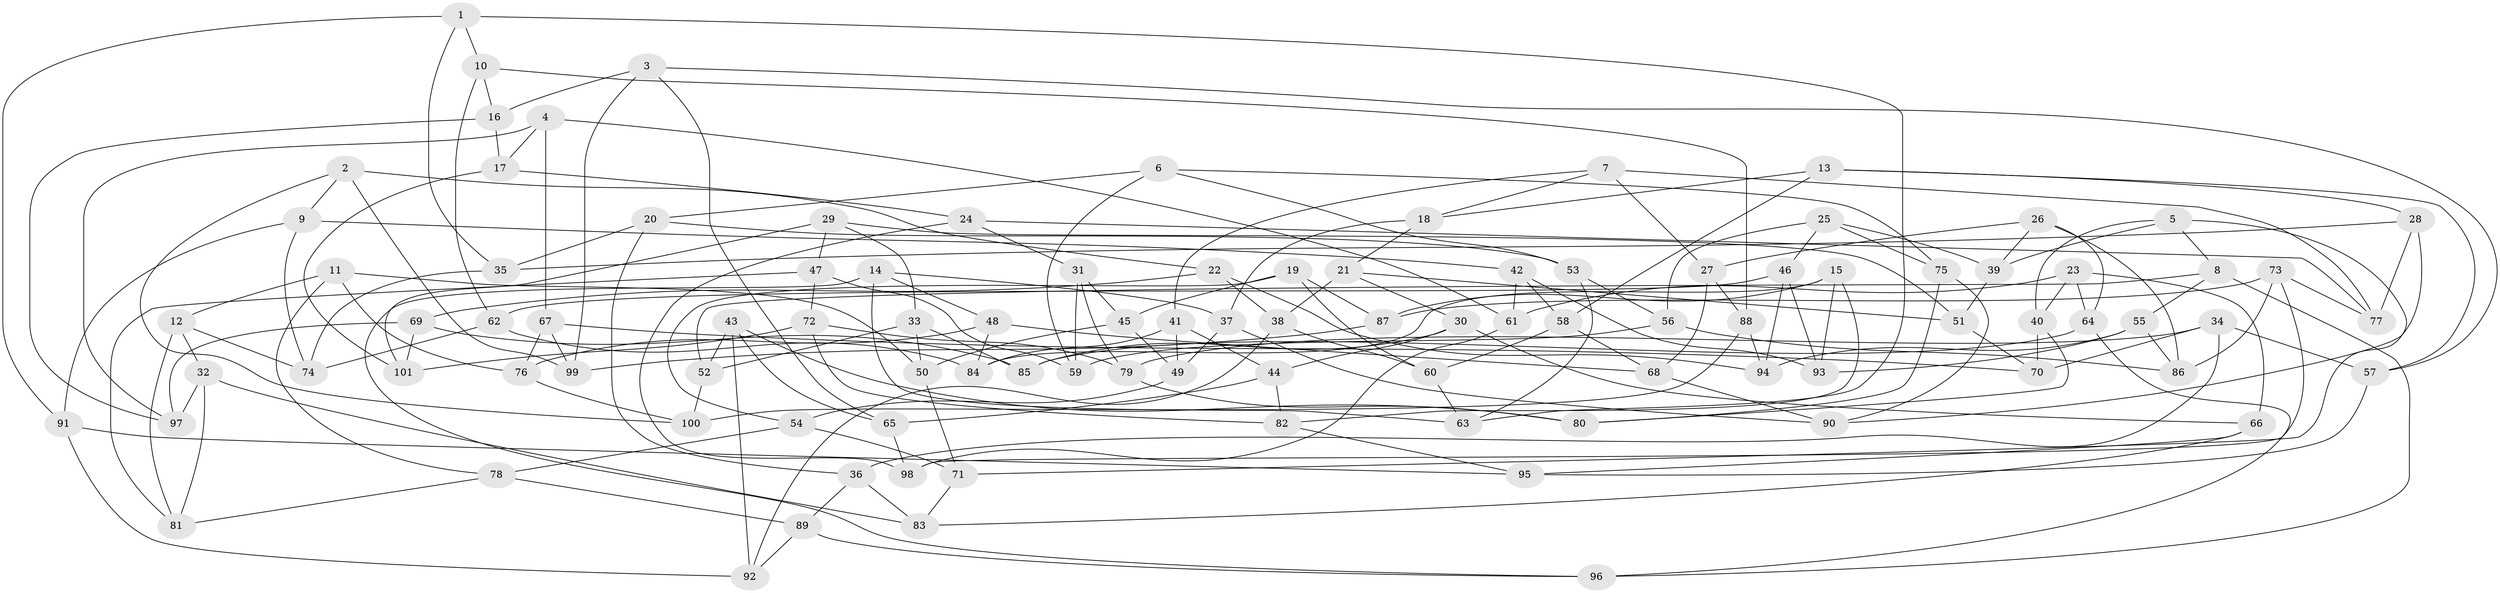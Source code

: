 // coarse degree distribution, {5: 0.13333333333333333, 4: 0.6333333333333333, 3: 0.11666666666666667, 7: 0.06666666666666667, 9: 0.016666666666666666, 16: 0.016666666666666666, 8: 0.016666666666666666}
// Generated by graph-tools (version 1.1) at 2025/03/03/04/25 22:03:50]
// undirected, 101 vertices, 202 edges
graph export_dot {
graph [start="1"]
  node [color=gray90,style=filled];
  1;
  2;
  3;
  4;
  5;
  6;
  7;
  8;
  9;
  10;
  11;
  12;
  13;
  14;
  15;
  16;
  17;
  18;
  19;
  20;
  21;
  22;
  23;
  24;
  25;
  26;
  27;
  28;
  29;
  30;
  31;
  32;
  33;
  34;
  35;
  36;
  37;
  38;
  39;
  40;
  41;
  42;
  43;
  44;
  45;
  46;
  47;
  48;
  49;
  50;
  51;
  52;
  53;
  54;
  55;
  56;
  57;
  58;
  59;
  60;
  61;
  62;
  63;
  64;
  65;
  66;
  67;
  68;
  69;
  70;
  71;
  72;
  73;
  74;
  75;
  76;
  77;
  78;
  79;
  80;
  81;
  82;
  83;
  84;
  85;
  86;
  87;
  88;
  89;
  90;
  91;
  92;
  93;
  94;
  95;
  96;
  97;
  98;
  99;
  100;
  101;
  1 -- 10;
  1 -- 35;
  1 -- 91;
  1 -- 63;
  2 -- 9;
  2 -- 22;
  2 -- 99;
  2 -- 100;
  3 -- 65;
  3 -- 16;
  3 -- 99;
  3 -- 57;
  4 -- 67;
  4 -- 61;
  4 -- 17;
  4 -- 97;
  5 -- 40;
  5 -- 39;
  5 -- 71;
  5 -- 8;
  6 -- 53;
  6 -- 20;
  6 -- 75;
  6 -- 59;
  7 -- 18;
  7 -- 41;
  7 -- 27;
  7 -- 77;
  8 -- 52;
  8 -- 55;
  8 -- 96;
  9 -- 42;
  9 -- 74;
  9 -- 91;
  10 -- 88;
  10 -- 16;
  10 -- 62;
  11 -- 12;
  11 -- 78;
  11 -- 50;
  11 -- 76;
  12 -- 74;
  12 -- 32;
  12 -- 81;
  13 -- 28;
  13 -- 57;
  13 -- 18;
  13 -- 58;
  14 -- 48;
  14 -- 96;
  14 -- 63;
  14 -- 37;
  15 -- 87;
  15 -- 93;
  15 -- 84;
  15 -- 82;
  16 -- 17;
  16 -- 97;
  17 -- 101;
  17 -- 24;
  18 -- 37;
  18 -- 21;
  19 -- 87;
  19 -- 54;
  19 -- 60;
  19 -- 45;
  20 -- 36;
  20 -- 53;
  20 -- 35;
  21 -- 30;
  21 -- 38;
  21 -- 51;
  22 -- 69;
  22 -- 94;
  22 -- 38;
  23 -- 40;
  23 -- 61;
  23 -- 64;
  23 -- 66;
  24 -- 98;
  24 -- 77;
  24 -- 31;
  25 -- 39;
  25 -- 46;
  25 -- 56;
  25 -- 75;
  26 -- 27;
  26 -- 39;
  26 -- 64;
  26 -- 86;
  27 -- 68;
  27 -- 88;
  28 -- 77;
  28 -- 35;
  28 -- 90;
  29 -- 47;
  29 -- 33;
  29 -- 101;
  29 -- 51;
  30 -- 66;
  30 -- 85;
  30 -- 44;
  31 -- 59;
  31 -- 45;
  31 -- 79;
  32 -- 97;
  32 -- 83;
  32 -- 81;
  33 -- 85;
  33 -- 50;
  33 -- 52;
  34 -- 36;
  34 -- 57;
  34 -- 70;
  34 -- 79;
  35 -- 74;
  36 -- 89;
  36 -- 83;
  37 -- 49;
  37 -- 90;
  38 -- 92;
  38 -- 60;
  39 -- 51;
  40 -- 80;
  40 -- 70;
  41 -- 84;
  41 -- 44;
  41 -- 49;
  42 -- 61;
  42 -- 93;
  42 -- 58;
  43 -- 52;
  43 -- 65;
  43 -- 92;
  43 -- 80;
  44 -- 65;
  44 -- 82;
  45 -- 49;
  45 -- 50;
  46 -- 93;
  46 -- 62;
  46 -- 94;
  47 -- 81;
  47 -- 72;
  47 -- 59;
  48 -- 76;
  48 -- 68;
  48 -- 84;
  49 -- 54;
  50 -- 71;
  51 -- 70;
  52 -- 100;
  53 -- 56;
  53 -- 63;
  54 -- 71;
  54 -- 78;
  55 -- 86;
  55 -- 94;
  55 -- 93;
  56 -- 59;
  56 -- 86;
  57 -- 95;
  58 -- 68;
  58 -- 60;
  60 -- 63;
  61 -- 98;
  62 -- 84;
  62 -- 74;
  64 -- 96;
  64 -- 85;
  65 -- 98;
  66 -- 95;
  66 -- 83;
  67 -- 76;
  67 -- 99;
  67 -- 70;
  68 -- 90;
  69 -- 85;
  69 -- 97;
  69 -- 101;
  71 -- 83;
  72 -- 79;
  72 -- 82;
  72 -- 101;
  73 -- 87;
  73 -- 98;
  73 -- 86;
  73 -- 77;
  75 -- 90;
  75 -- 80;
  76 -- 100;
  78 -- 81;
  78 -- 89;
  79 -- 80;
  82 -- 95;
  87 -- 99;
  88 -- 94;
  88 -- 100;
  89 -- 92;
  89 -- 96;
  91 -- 92;
  91 -- 95;
}
